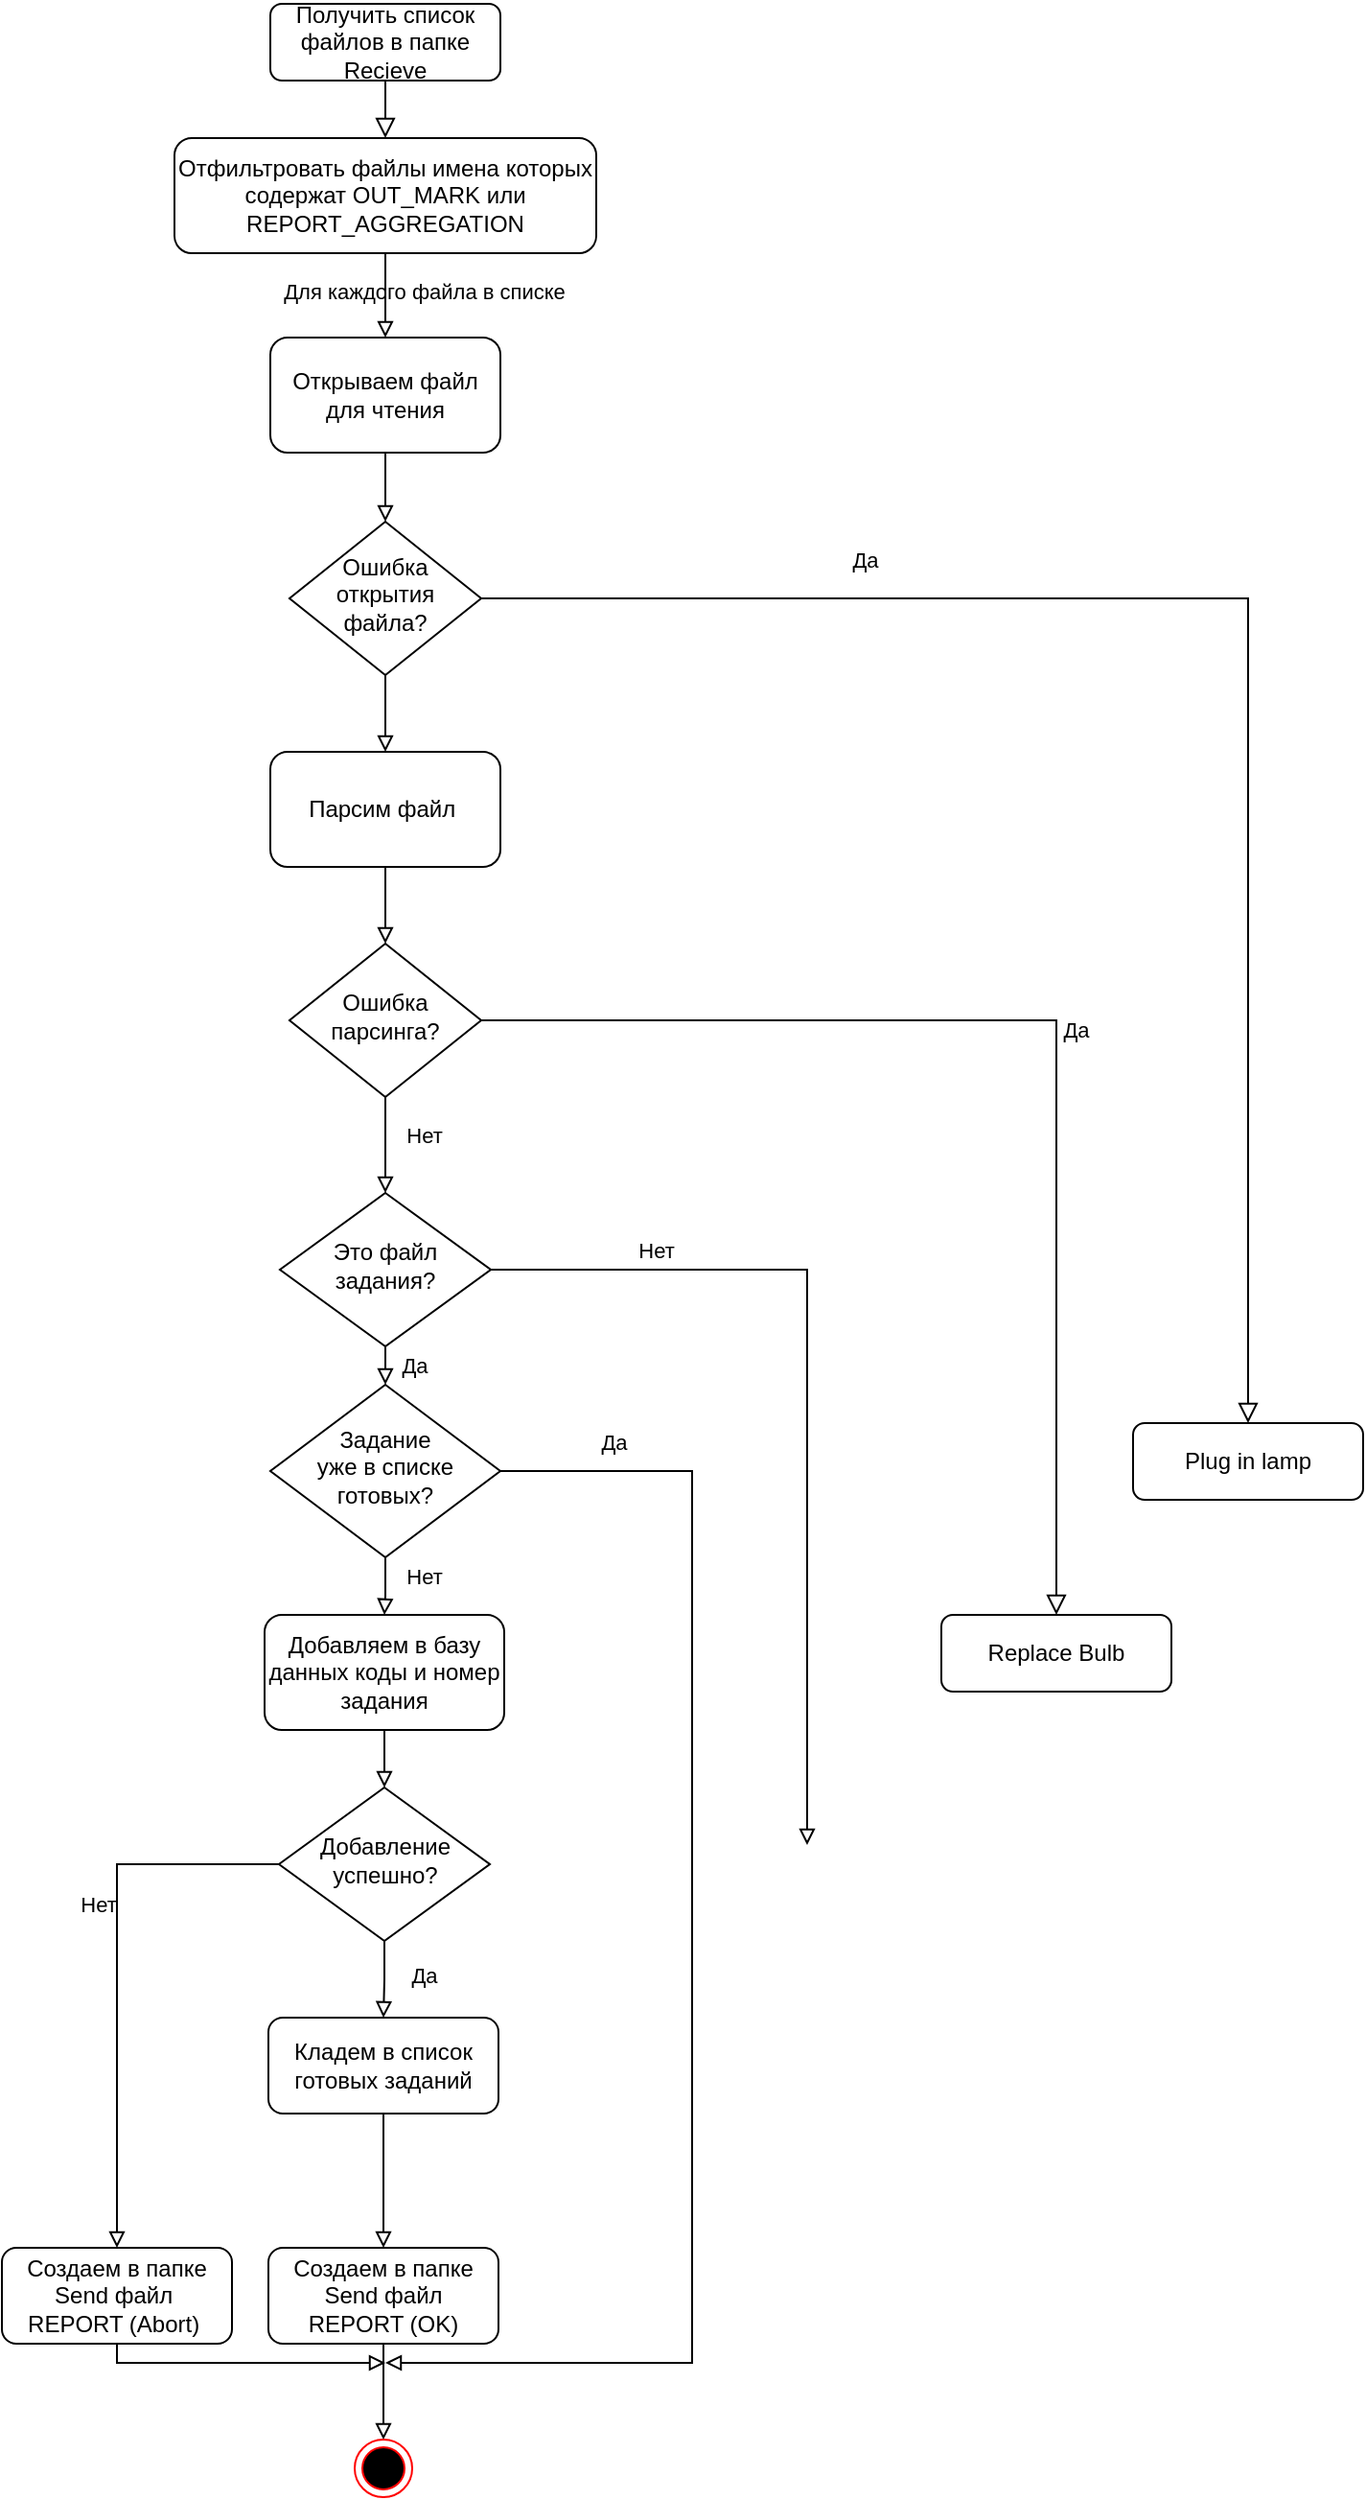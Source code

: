 <mxfile version="14.3.2" type="github">
  <diagram id="C5RBs43oDa-KdzZeNtuy" name="Page-1">
    <mxGraphModel dx="782" dy="469" grid="1" gridSize="10" guides="1" tooltips="1" connect="1" arrows="1" fold="1" page="1" pageScale="1" pageWidth="827" pageHeight="1169" math="0" shadow="0">
      <root>
        <mxCell id="WIyWlLk6GJQsqaUBKTNV-0" />
        <mxCell id="WIyWlLk6GJQsqaUBKTNV-1" parent="WIyWlLk6GJQsqaUBKTNV-0" />
        <mxCell id="WIyWlLk6GJQsqaUBKTNV-2" value="" style="rounded=0;html=1;jettySize=auto;orthogonalLoop=1;fontSize=11;endArrow=block;endFill=0;endSize=8;strokeWidth=1;shadow=0;labelBackgroundColor=none;edgeStyle=orthogonalEdgeStyle;" parent="WIyWlLk6GJQsqaUBKTNV-1" source="WIyWlLk6GJQsqaUBKTNV-3" target="QKM6CVSV-TR_Cu1FrVLs-3" edge="1">
          <mxGeometry relative="1" as="geometry">
            <mxPoint x="220" y="130" as="targetPoint" />
          </mxGeometry>
        </mxCell>
        <mxCell id="WIyWlLk6GJQsqaUBKTNV-3" value="Получить список файлов в папке Recieve" style="rounded=1;whiteSpace=wrap;html=1;fontSize=12;glass=0;strokeWidth=1;shadow=0;" parent="WIyWlLk6GJQsqaUBKTNV-1" vertex="1">
          <mxGeometry x="160" y="10" width="120" height="40" as="geometry" />
        </mxCell>
        <mxCell id="WIyWlLk6GJQsqaUBKTNV-5" value="Да" style="edgeStyle=orthogonalEdgeStyle;rounded=0;html=1;jettySize=auto;orthogonalLoop=1;fontSize=11;endArrow=block;endFill=0;endSize=8;strokeWidth=1;shadow=0;labelBackgroundColor=none;" parent="WIyWlLk6GJQsqaUBKTNV-1" source="WIyWlLk6GJQsqaUBKTNV-6" target="WIyWlLk6GJQsqaUBKTNV-7" edge="1">
          <mxGeometry x="-0.518" y="20" relative="1" as="geometry">
            <mxPoint as="offset" />
            <Array as="points">
              <mxPoint x="670" y="320" />
              <mxPoint x="670" y="670" />
            </Array>
          </mxGeometry>
        </mxCell>
        <mxCell id="QKM6CVSV-TR_Cu1FrVLs-119" style="edgeStyle=orthogonalEdgeStyle;rounded=0;orthogonalLoop=1;jettySize=auto;html=1;entryX=0.5;entryY=1;entryDx=0;entryDy=0;labelBackgroundColor=none;endArrow=block;endFill=0;" edge="1" parent="WIyWlLk6GJQsqaUBKTNV-1" source="WIyWlLk6GJQsqaUBKTNV-6" target="QKM6CVSV-TR_Cu1FrVLs-7">
          <mxGeometry relative="1" as="geometry" />
        </mxCell>
        <mxCell id="WIyWlLk6GJQsqaUBKTNV-6" value="Ошибка открытия файла?" style="rhombus;whiteSpace=wrap;html=1;shadow=0;fontFamily=Helvetica;fontSize=12;align=center;strokeWidth=1;spacing=6;spacingTop=-4;" parent="WIyWlLk6GJQsqaUBKTNV-1" vertex="1">
          <mxGeometry x="170" y="280" width="100" height="80" as="geometry" />
        </mxCell>
        <mxCell id="WIyWlLk6GJQsqaUBKTNV-7" value="Plug in lamp" style="rounded=1;whiteSpace=wrap;html=1;fontSize=12;glass=0;strokeWidth=1;shadow=0;" parent="WIyWlLk6GJQsqaUBKTNV-1" vertex="1">
          <mxGeometry x="610" y="750" width="120" height="40" as="geometry" />
        </mxCell>
        <mxCell id="WIyWlLk6GJQsqaUBKTNV-9" value="Да" style="edgeStyle=orthogonalEdgeStyle;rounded=0;html=1;jettySize=auto;orthogonalLoop=1;fontSize=11;endArrow=block;endFill=0;endSize=8;strokeWidth=1;shadow=0;labelBackgroundColor=none;" parent="WIyWlLk6GJQsqaUBKTNV-1" source="WIyWlLk6GJQsqaUBKTNV-10" target="WIyWlLk6GJQsqaUBKTNV-12" edge="1">
          <mxGeometry y="10" relative="1" as="geometry">
            <mxPoint as="offset" />
            <Array as="points">
              <mxPoint x="570" y="540" />
            </Array>
          </mxGeometry>
        </mxCell>
        <mxCell id="QKM6CVSV-TR_Cu1FrVLs-118" value="Нет" style="edgeStyle=orthogonalEdgeStyle;rounded=0;orthogonalLoop=1;jettySize=auto;html=1;entryX=0.5;entryY=0;entryDx=0;entryDy=0;labelBackgroundColor=none;endArrow=block;endFill=0;" edge="1" parent="WIyWlLk6GJQsqaUBKTNV-1" source="WIyWlLk6GJQsqaUBKTNV-10" target="QKM6CVSV-TR_Cu1FrVLs-16">
          <mxGeometry x="-0.2" y="20" relative="1" as="geometry">
            <mxPoint as="offset" />
          </mxGeometry>
        </mxCell>
        <mxCell id="WIyWlLk6GJQsqaUBKTNV-10" value="Ошибка парсинга?" style="rhombus;whiteSpace=wrap;html=1;shadow=0;fontFamily=Helvetica;fontSize=12;align=center;strokeWidth=1;spacing=6;spacingTop=-4;" parent="WIyWlLk6GJQsqaUBKTNV-1" vertex="1">
          <mxGeometry x="170" y="500" width="100" height="80" as="geometry" />
        </mxCell>
        <mxCell id="QKM6CVSV-TR_Cu1FrVLs-125" style="edgeStyle=orthogonalEdgeStyle;rounded=0;orthogonalLoop=1;jettySize=auto;html=1;entryX=0.5;entryY=0;entryDx=0;entryDy=0;labelBackgroundColor=none;endArrow=block;endFill=0;" edge="1" parent="WIyWlLk6GJQsqaUBKTNV-1" source="WIyWlLk6GJQsqaUBKTNV-11" target="QKM6CVSV-TR_Cu1FrVLs-124">
          <mxGeometry relative="1" as="geometry" />
        </mxCell>
        <mxCell id="WIyWlLk6GJQsqaUBKTNV-11" value="Кладем в список готовых заданий" style="rounded=1;whiteSpace=wrap;html=1;fontSize=12;glass=0;strokeWidth=1;shadow=0;" parent="WIyWlLk6GJQsqaUBKTNV-1" vertex="1">
          <mxGeometry x="159" y="1060" width="120" height="50" as="geometry" />
        </mxCell>
        <mxCell id="WIyWlLk6GJQsqaUBKTNV-12" value="Replace Bulb" style="rounded=1;whiteSpace=wrap;html=1;fontSize=12;glass=0;strokeWidth=1;shadow=0;" parent="WIyWlLk6GJQsqaUBKTNV-1" vertex="1">
          <mxGeometry x="510" y="850" width="120" height="40" as="geometry" />
        </mxCell>
        <mxCell id="QKM6CVSV-TR_Cu1FrVLs-13" value="Для каждого файла в списке" style="edgeStyle=orthogonalEdgeStyle;rounded=0;orthogonalLoop=1;jettySize=auto;html=1;exitX=0.5;exitY=1;exitDx=0;exitDy=0;entryX=0.5;entryY=0;entryDx=0;entryDy=0;endArrow=block;endFill=0;labelBackgroundColor=none;" edge="1" parent="WIyWlLk6GJQsqaUBKTNV-1" source="QKM6CVSV-TR_Cu1FrVLs-3" target="QKM6CVSV-TR_Cu1FrVLs-12">
          <mxGeometry x="-0.091" y="20" relative="1" as="geometry">
            <Array as="points">
              <mxPoint x="220" y="150" />
              <mxPoint x="220" y="150" />
            </Array>
            <mxPoint as="offset" />
          </mxGeometry>
        </mxCell>
        <mxCell id="QKM6CVSV-TR_Cu1FrVLs-3" value="Отфильтровать файлы имена которых содержат OUT_MARK или REPORT_AGGREGATION" style="rounded=1;whiteSpace=wrap;html=1;" vertex="1" parent="WIyWlLk6GJQsqaUBKTNV-1">
          <mxGeometry x="110" y="80" width="220" height="60" as="geometry" />
        </mxCell>
        <mxCell id="QKM6CVSV-TR_Cu1FrVLs-120" style="edgeStyle=orthogonalEdgeStyle;rounded=0;orthogonalLoop=1;jettySize=auto;html=1;entryX=0.5;entryY=0;entryDx=0;entryDy=0;labelBackgroundColor=none;endArrow=block;endFill=0;" edge="1" parent="WIyWlLk6GJQsqaUBKTNV-1" source="QKM6CVSV-TR_Cu1FrVLs-7" target="WIyWlLk6GJQsqaUBKTNV-10">
          <mxGeometry relative="1" as="geometry" />
        </mxCell>
        <mxCell id="QKM6CVSV-TR_Cu1FrVLs-7" value="Парсим файл&amp;nbsp;" style="rounded=1;whiteSpace=wrap;html=1;direction=west;" vertex="1" parent="WIyWlLk6GJQsqaUBKTNV-1">
          <mxGeometry x="160" y="400" width="120" height="60" as="geometry" />
        </mxCell>
        <mxCell id="QKM6CVSV-TR_Cu1FrVLs-122" value="" style="edgeStyle=orthogonalEdgeStyle;rounded=0;orthogonalLoop=1;jettySize=auto;html=1;labelBackgroundColor=none;endArrow=block;endFill=0;" edge="1" parent="WIyWlLk6GJQsqaUBKTNV-1" source="QKM6CVSV-TR_Cu1FrVLs-11" target="QKM6CVSV-TR_Cu1FrVLs-121">
          <mxGeometry relative="1" as="geometry" />
        </mxCell>
        <mxCell id="QKM6CVSV-TR_Cu1FrVLs-11" value="Добавляем в базу данных коды и номер&lt;br&gt;задания" style="rounded=1;whiteSpace=wrap;html=1;" vertex="1" parent="WIyWlLk6GJQsqaUBKTNV-1">
          <mxGeometry x="157" y="850" width="125" height="60" as="geometry" />
        </mxCell>
        <mxCell id="QKM6CVSV-TR_Cu1FrVLs-15" value="" style="edgeStyle=orthogonalEdgeStyle;rounded=0;orthogonalLoop=1;jettySize=auto;html=1;labelBackgroundColor=none;endArrow=block;endFill=0;" edge="1" parent="WIyWlLk6GJQsqaUBKTNV-1" source="QKM6CVSV-TR_Cu1FrVLs-12" target="WIyWlLk6GJQsqaUBKTNV-6">
          <mxGeometry relative="1" as="geometry" />
        </mxCell>
        <mxCell id="QKM6CVSV-TR_Cu1FrVLs-12" value="Открываем файл для чтения" style="rounded=1;whiteSpace=wrap;html=1;" vertex="1" parent="WIyWlLk6GJQsqaUBKTNV-1">
          <mxGeometry x="160" y="184" width="120" height="60" as="geometry" />
        </mxCell>
        <mxCell id="QKM6CVSV-TR_Cu1FrVLs-17" value="Нет" style="edgeStyle=orthogonalEdgeStyle;rounded=0;orthogonalLoop=1;jettySize=auto;html=1;labelBackgroundColor=none;endArrow=block;endFill=0;" edge="1" parent="WIyWlLk6GJQsqaUBKTNV-1" source="QKM6CVSV-TR_Cu1FrVLs-16">
          <mxGeometry x="-0.632" y="10" relative="1" as="geometry">
            <mxPoint x="440" y="970" as="targetPoint" />
            <Array as="points">
              <mxPoint x="440" y="670" />
              <mxPoint x="440" y="930" />
            </Array>
            <mxPoint as="offset" />
          </mxGeometry>
        </mxCell>
        <mxCell id="QKM6CVSV-TR_Cu1FrVLs-117" value="Да" style="edgeStyle=orthogonalEdgeStyle;rounded=0;orthogonalLoop=1;jettySize=auto;html=1;exitX=0.5;exitY=1;exitDx=0;exitDy=0;entryX=0.5;entryY=0;entryDx=0;entryDy=0;labelBackgroundColor=none;endArrow=block;endFill=0;" edge="1" parent="WIyWlLk6GJQsqaUBKTNV-1" source="QKM6CVSV-TR_Cu1FrVLs-16" target="QKM6CVSV-TR_Cu1FrVLs-128">
          <mxGeometry y="15" relative="1" as="geometry">
            <Array as="points">
              <mxPoint x="220" y="710" />
            </Array>
            <mxPoint as="offset" />
          </mxGeometry>
        </mxCell>
        <mxCell id="QKM6CVSV-TR_Cu1FrVLs-16" value="Это файл задания?" style="rhombus;whiteSpace=wrap;html=1;shadow=0;fontFamily=Helvetica;fontSize=12;align=center;strokeWidth=1;spacing=6;spacingTop=-4;" vertex="1" parent="WIyWlLk6GJQsqaUBKTNV-1">
          <mxGeometry x="165" y="630" width="110" height="80" as="geometry" />
        </mxCell>
        <mxCell id="QKM6CVSV-TR_Cu1FrVLs-123" value="Да" style="edgeStyle=orthogonalEdgeStyle;rounded=0;orthogonalLoop=1;jettySize=auto;html=1;entryX=0.5;entryY=0;entryDx=0;entryDy=0;labelBackgroundColor=none;endArrow=block;endFill=0;" edge="1" parent="WIyWlLk6GJQsqaUBKTNV-1" source="QKM6CVSV-TR_Cu1FrVLs-121" target="WIyWlLk6GJQsqaUBKTNV-11">
          <mxGeometry x="-0.143" y="20" relative="1" as="geometry">
            <mxPoint as="offset" />
          </mxGeometry>
        </mxCell>
        <mxCell id="QKM6CVSV-TR_Cu1FrVLs-132" value="Нет" style="edgeStyle=orthogonalEdgeStyle;rounded=0;orthogonalLoop=1;jettySize=auto;html=1;labelBackgroundColor=none;endArrow=block;endFill=0;entryX=0.5;entryY=0;entryDx=0;entryDy=0;" edge="1" parent="WIyWlLk6GJQsqaUBKTNV-1" source="QKM6CVSV-TR_Cu1FrVLs-121" target="QKM6CVSV-TR_Cu1FrVLs-133">
          <mxGeometry x="-0.26" y="-10" relative="1" as="geometry">
            <mxPoint x="80" y="1050" as="targetPoint" />
            <Array as="points">
              <mxPoint x="80" y="980" />
            </Array>
            <mxPoint as="offset" />
          </mxGeometry>
        </mxCell>
        <mxCell id="QKM6CVSV-TR_Cu1FrVLs-121" value="Добавление&lt;br&gt;успешно?" style="rhombus;whiteSpace=wrap;html=1;shadow=0;fontFamily=Helvetica;fontSize=12;align=center;strokeWidth=1;spacing=6;spacingTop=-4;" vertex="1" parent="WIyWlLk6GJQsqaUBKTNV-1">
          <mxGeometry x="164.5" y="940" width="110" height="80" as="geometry" />
        </mxCell>
        <mxCell id="QKM6CVSV-TR_Cu1FrVLs-127" style="edgeStyle=orthogonalEdgeStyle;rounded=0;orthogonalLoop=1;jettySize=auto;html=1;entryX=0.5;entryY=0;entryDx=0;entryDy=0;labelBackgroundColor=none;endArrow=block;endFill=0;" edge="1" parent="WIyWlLk6GJQsqaUBKTNV-1" source="QKM6CVSV-TR_Cu1FrVLs-124" target="QKM6CVSV-TR_Cu1FrVLs-126">
          <mxGeometry relative="1" as="geometry" />
        </mxCell>
        <mxCell id="QKM6CVSV-TR_Cu1FrVLs-124" value="Создаем в папке Send файл &lt;br&gt;REPORT (OK)" style="rounded=1;whiteSpace=wrap;html=1;fontSize=12;glass=0;strokeWidth=1;shadow=0;" vertex="1" parent="WIyWlLk6GJQsqaUBKTNV-1">
          <mxGeometry x="159" y="1180" width="120" height="50" as="geometry" />
        </mxCell>
        <mxCell id="QKM6CVSV-TR_Cu1FrVLs-126" value="" style="ellipse;html=1;shape=endState;fillColor=#000000;strokeColor=#ff0000;" vertex="1" parent="WIyWlLk6GJQsqaUBKTNV-1">
          <mxGeometry x="204" y="1280" width="30" height="30" as="geometry" />
        </mxCell>
        <mxCell id="QKM6CVSV-TR_Cu1FrVLs-129" value="Нет" style="edgeStyle=orthogonalEdgeStyle;rounded=0;orthogonalLoop=1;jettySize=auto;html=1;labelBackgroundColor=none;endArrow=block;endFill=0;" edge="1" parent="WIyWlLk6GJQsqaUBKTNV-1" source="QKM6CVSV-TR_Cu1FrVLs-128" target="QKM6CVSV-TR_Cu1FrVLs-11">
          <mxGeometry x="-0.344" y="20" relative="1" as="geometry">
            <mxPoint as="offset" />
          </mxGeometry>
        </mxCell>
        <mxCell id="QKM6CVSV-TR_Cu1FrVLs-131" value="Да" style="edgeStyle=orthogonalEdgeStyle;rounded=0;orthogonalLoop=1;jettySize=auto;html=1;labelBackgroundColor=none;endArrow=block;endFill=0;" edge="1" parent="WIyWlLk6GJQsqaUBKTNV-1" source="QKM6CVSV-TR_Cu1FrVLs-128">
          <mxGeometry x="-0.839" y="15" relative="1" as="geometry">
            <mxPoint x="220" y="1240" as="targetPoint" />
            <Array as="points">
              <mxPoint x="380" y="775" />
              <mxPoint x="380" y="1240" />
              <mxPoint x="220" y="1240" />
            </Array>
            <mxPoint as="offset" />
          </mxGeometry>
        </mxCell>
        <mxCell id="QKM6CVSV-TR_Cu1FrVLs-128" value="Задание &lt;br&gt;уже в списке &lt;br&gt;готовых?" style="rhombus;whiteSpace=wrap;html=1;shadow=0;fontFamily=Helvetica;fontSize=12;align=center;strokeWidth=1;spacing=6;spacingTop=-4;" vertex="1" parent="WIyWlLk6GJQsqaUBKTNV-1">
          <mxGeometry x="160" y="730" width="120" height="90" as="geometry" />
        </mxCell>
        <mxCell id="QKM6CVSV-TR_Cu1FrVLs-134" style="edgeStyle=orthogonalEdgeStyle;rounded=0;orthogonalLoop=1;jettySize=auto;html=1;labelBackgroundColor=none;endArrow=block;endFill=0;" edge="1" parent="WIyWlLk6GJQsqaUBKTNV-1" source="QKM6CVSV-TR_Cu1FrVLs-133">
          <mxGeometry relative="1" as="geometry">
            <mxPoint x="220" y="1240" as="targetPoint" />
            <Array as="points">
              <mxPoint x="80" y="1240" />
            </Array>
          </mxGeometry>
        </mxCell>
        <mxCell id="QKM6CVSV-TR_Cu1FrVLs-133" value="Создаем в папке Send файл&amp;nbsp;&lt;br&gt;REPORT (Abort)&amp;nbsp;" style="rounded=1;whiteSpace=wrap;html=1;fontSize=12;glass=0;strokeWidth=1;shadow=0;" vertex="1" parent="WIyWlLk6GJQsqaUBKTNV-1">
          <mxGeometry x="20" y="1180" width="120" height="50" as="geometry" />
        </mxCell>
      </root>
    </mxGraphModel>
  </diagram>
</mxfile>
